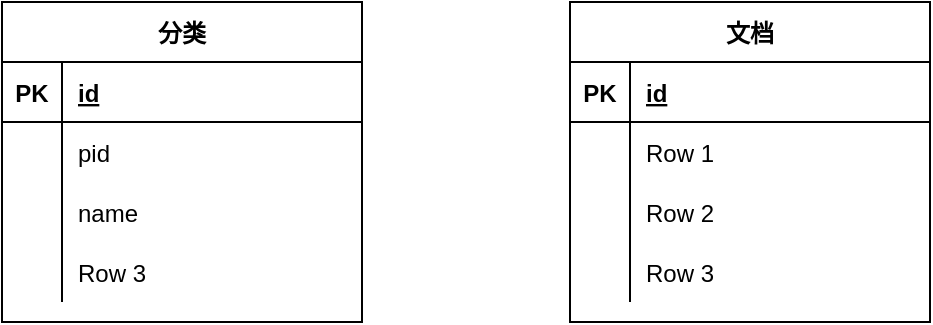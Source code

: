 <mxfile version="14.8.6" type="github">
  <diagram id="_HgtATffB07lZR05Amc9" name="Page-1">
    <mxGraphModel dx="1422" dy="794" grid="1" gridSize="10" guides="1" tooltips="1" connect="1" arrows="1" fold="1" page="1" pageScale="1" pageWidth="827" pageHeight="1169" math="0" shadow="0">
      <root>
        <mxCell id="0" />
        <mxCell id="1" parent="0" />
        <mxCell id="9YDRaJRU-YEAJo4RSSif-1" value="分类" style="shape=table;startSize=30;container=1;collapsible=1;childLayout=tableLayout;fixedRows=1;rowLines=0;fontStyle=1;align=center;resizeLast=1;" vertex="1" parent="1">
          <mxGeometry x="130" y="170" width="180" height="160" as="geometry" />
        </mxCell>
        <mxCell id="9YDRaJRU-YEAJo4RSSif-2" value="" style="shape=partialRectangle;collapsible=0;dropTarget=0;pointerEvents=0;fillColor=none;top=0;left=0;bottom=1;right=0;points=[[0,0.5],[1,0.5]];portConstraint=eastwest;" vertex="1" parent="9YDRaJRU-YEAJo4RSSif-1">
          <mxGeometry y="30" width="180" height="30" as="geometry" />
        </mxCell>
        <mxCell id="9YDRaJRU-YEAJo4RSSif-3" value="PK" style="shape=partialRectangle;connectable=0;fillColor=none;top=0;left=0;bottom=0;right=0;fontStyle=1;overflow=hidden;" vertex="1" parent="9YDRaJRU-YEAJo4RSSif-2">
          <mxGeometry width="30" height="30" as="geometry" />
        </mxCell>
        <mxCell id="9YDRaJRU-YEAJo4RSSif-4" value="id" style="shape=partialRectangle;connectable=0;fillColor=none;top=0;left=0;bottom=0;right=0;align=left;spacingLeft=6;fontStyle=5;overflow=hidden;" vertex="1" parent="9YDRaJRU-YEAJo4RSSif-2">
          <mxGeometry x="30" width="150" height="30" as="geometry" />
        </mxCell>
        <mxCell id="9YDRaJRU-YEAJo4RSSif-5" value="" style="shape=partialRectangle;collapsible=0;dropTarget=0;pointerEvents=0;fillColor=none;top=0;left=0;bottom=0;right=0;points=[[0,0.5],[1,0.5]];portConstraint=eastwest;" vertex="1" parent="9YDRaJRU-YEAJo4RSSif-1">
          <mxGeometry y="60" width="180" height="30" as="geometry" />
        </mxCell>
        <mxCell id="9YDRaJRU-YEAJo4RSSif-6" value="" style="shape=partialRectangle;connectable=0;fillColor=none;top=0;left=0;bottom=0;right=0;editable=1;overflow=hidden;" vertex="1" parent="9YDRaJRU-YEAJo4RSSif-5">
          <mxGeometry width="30" height="30" as="geometry" />
        </mxCell>
        <mxCell id="9YDRaJRU-YEAJo4RSSif-7" value="pid" style="shape=partialRectangle;connectable=0;fillColor=none;top=0;left=0;bottom=0;right=0;align=left;spacingLeft=6;overflow=hidden;" vertex="1" parent="9YDRaJRU-YEAJo4RSSif-5">
          <mxGeometry x="30" width="150" height="30" as="geometry" />
        </mxCell>
        <mxCell id="9YDRaJRU-YEAJo4RSSif-8" value="" style="shape=partialRectangle;collapsible=0;dropTarget=0;pointerEvents=0;fillColor=none;top=0;left=0;bottom=0;right=0;points=[[0,0.5],[1,0.5]];portConstraint=eastwest;" vertex="1" parent="9YDRaJRU-YEAJo4RSSif-1">
          <mxGeometry y="90" width="180" height="30" as="geometry" />
        </mxCell>
        <mxCell id="9YDRaJRU-YEAJo4RSSif-9" value="" style="shape=partialRectangle;connectable=0;fillColor=none;top=0;left=0;bottom=0;right=0;editable=1;overflow=hidden;" vertex="1" parent="9YDRaJRU-YEAJo4RSSif-8">
          <mxGeometry width="30" height="30" as="geometry" />
        </mxCell>
        <mxCell id="9YDRaJRU-YEAJo4RSSif-10" value="name" style="shape=partialRectangle;connectable=0;fillColor=none;top=0;left=0;bottom=0;right=0;align=left;spacingLeft=6;overflow=hidden;" vertex="1" parent="9YDRaJRU-YEAJo4RSSif-8">
          <mxGeometry x="30" width="150" height="30" as="geometry" />
        </mxCell>
        <mxCell id="9YDRaJRU-YEAJo4RSSif-11" value="" style="shape=partialRectangle;collapsible=0;dropTarget=0;pointerEvents=0;fillColor=none;top=0;left=0;bottom=0;right=0;points=[[0,0.5],[1,0.5]];portConstraint=eastwest;" vertex="1" parent="9YDRaJRU-YEAJo4RSSif-1">
          <mxGeometry y="120" width="180" height="30" as="geometry" />
        </mxCell>
        <mxCell id="9YDRaJRU-YEAJo4RSSif-12" value="" style="shape=partialRectangle;connectable=0;fillColor=none;top=0;left=0;bottom=0;right=0;editable=1;overflow=hidden;" vertex="1" parent="9YDRaJRU-YEAJo4RSSif-11">
          <mxGeometry width="30" height="30" as="geometry" />
        </mxCell>
        <mxCell id="9YDRaJRU-YEAJo4RSSif-13" value="Row 3" style="shape=partialRectangle;connectable=0;fillColor=none;top=0;left=0;bottom=0;right=0;align=left;spacingLeft=6;overflow=hidden;" vertex="1" parent="9YDRaJRU-YEAJo4RSSif-11">
          <mxGeometry x="30" width="150" height="30" as="geometry" />
        </mxCell>
        <mxCell id="9YDRaJRU-YEAJo4RSSif-14" value="文档" style="shape=table;startSize=30;container=1;collapsible=1;childLayout=tableLayout;fixedRows=1;rowLines=0;fontStyle=1;align=center;resizeLast=1;" vertex="1" parent="1">
          <mxGeometry x="414" y="170" width="180" height="160" as="geometry" />
        </mxCell>
        <mxCell id="9YDRaJRU-YEAJo4RSSif-15" value="" style="shape=partialRectangle;collapsible=0;dropTarget=0;pointerEvents=0;fillColor=none;top=0;left=0;bottom=1;right=0;points=[[0,0.5],[1,0.5]];portConstraint=eastwest;" vertex="1" parent="9YDRaJRU-YEAJo4RSSif-14">
          <mxGeometry y="30" width="180" height="30" as="geometry" />
        </mxCell>
        <mxCell id="9YDRaJRU-YEAJo4RSSif-16" value="PK" style="shape=partialRectangle;connectable=0;fillColor=none;top=0;left=0;bottom=0;right=0;fontStyle=1;overflow=hidden;" vertex="1" parent="9YDRaJRU-YEAJo4RSSif-15">
          <mxGeometry width="30" height="30" as="geometry" />
        </mxCell>
        <mxCell id="9YDRaJRU-YEAJo4RSSif-17" value="id" style="shape=partialRectangle;connectable=0;fillColor=none;top=0;left=0;bottom=0;right=0;align=left;spacingLeft=6;fontStyle=5;overflow=hidden;" vertex="1" parent="9YDRaJRU-YEAJo4RSSif-15">
          <mxGeometry x="30" width="150" height="30" as="geometry" />
        </mxCell>
        <mxCell id="9YDRaJRU-YEAJo4RSSif-18" value="" style="shape=partialRectangle;collapsible=0;dropTarget=0;pointerEvents=0;fillColor=none;top=0;left=0;bottom=0;right=0;points=[[0,0.5],[1,0.5]];portConstraint=eastwest;" vertex="1" parent="9YDRaJRU-YEAJo4RSSif-14">
          <mxGeometry y="60" width="180" height="30" as="geometry" />
        </mxCell>
        <mxCell id="9YDRaJRU-YEAJo4RSSif-19" value="" style="shape=partialRectangle;connectable=0;fillColor=none;top=0;left=0;bottom=0;right=0;editable=1;overflow=hidden;" vertex="1" parent="9YDRaJRU-YEAJo4RSSif-18">
          <mxGeometry width="30" height="30" as="geometry" />
        </mxCell>
        <mxCell id="9YDRaJRU-YEAJo4RSSif-20" value="Row 1" style="shape=partialRectangle;connectable=0;fillColor=none;top=0;left=0;bottom=0;right=0;align=left;spacingLeft=6;overflow=hidden;" vertex="1" parent="9YDRaJRU-YEAJo4RSSif-18">
          <mxGeometry x="30" width="150" height="30" as="geometry" />
        </mxCell>
        <mxCell id="9YDRaJRU-YEAJo4RSSif-21" value="" style="shape=partialRectangle;collapsible=0;dropTarget=0;pointerEvents=0;fillColor=none;top=0;left=0;bottom=0;right=0;points=[[0,0.5],[1,0.5]];portConstraint=eastwest;" vertex="1" parent="9YDRaJRU-YEAJo4RSSif-14">
          <mxGeometry y="90" width="180" height="30" as="geometry" />
        </mxCell>
        <mxCell id="9YDRaJRU-YEAJo4RSSif-22" value="" style="shape=partialRectangle;connectable=0;fillColor=none;top=0;left=0;bottom=0;right=0;editable=1;overflow=hidden;" vertex="1" parent="9YDRaJRU-YEAJo4RSSif-21">
          <mxGeometry width="30" height="30" as="geometry" />
        </mxCell>
        <mxCell id="9YDRaJRU-YEAJo4RSSif-23" value="Row 2" style="shape=partialRectangle;connectable=0;fillColor=none;top=0;left=0;bottom=0;right=0;align=left;spacingLeft=6;overflow=hidden;" vertex="1" parent="9YDRaJRU-YEAJo4RSSif-21">
          <mxGeometry x="30" width="150" height="30" as="geometry" />
        </mxCell>
        <mxCell id="9YDRaJRU-YEAJo4RSSif-24" value="" style="shape=partialRectangle;collapsible=0;dropTarget=0;pointerEvents=0;fillColor=none;top=0;left=0;bottom=0;right=0;points=[[0,0.5],[1,0.5]];portConstraint=eastwest;" vertex="1" parent="9YDRaJRU-YEAJo4RSSif-14">
          <mxGeometry y="120" width="180" height="30" as="geometry" />
        </mxCell>
        <mxCell id="9YDRaJRU-YEAJo4RSSif-25" value="" style="shape=partialRectangle;connectable=0;fillColor=none;top=0;left=0;bottom=0;right=0;editable=1;overflow=hidden;" vertex="1" parent="9YDRaJRU-YEAJo4RSSif-24">
          <mxGeometry width="30" height="30" as="geometry" />
        </mxCell>
        <mxCell id="9YDRaJRU-YEAJo4RSSif-26" value="Row 3" style="shape=partialRectangle;connectable=0;fillColor=none;top=0;left=0;bottom=0;right=0;align=left;spacingLeft=6;overflow=hidden;" vertex="1" parent="9YDRaJRU-YEAJo4RSSif-24">
          <mxGeometry x="30" width="150" height="30" as="geometry" />
        </mxCell>
      </root>
    </mxGraphModel>
  </diagram>
</mxfile>
